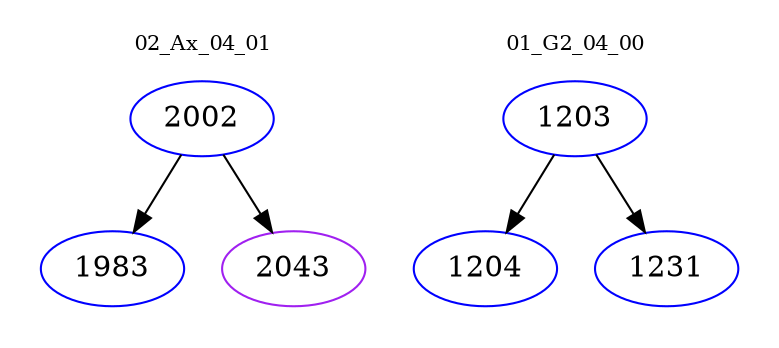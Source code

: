 digraph{
subgraph cluster_0 {
color = white
label = "02_Ax_04_01";
fontsize=10;
T0_2002 [label="2002", color="blue"]
T0_2002 -> T0_1983 [color="black"]
T0_1983 [label="1983", color="blue"]
T0_2002 -> T0_2043 [color="black"]
T0_2043 [label="2043", color="purple"]
}
subgraph cluster_1 {
color = white
label = "01_G2_04_00";
fontsize=10;
T1_1203 [label="1203", color="blue"]
T1_1203 -> T1_1204 [color="black"]
T1_1204 [label="1204", color="blue"]
T1_1203 -> T1_1231 [color="black"]
T1_1231 [label="1231", color="blue"]
}
}
